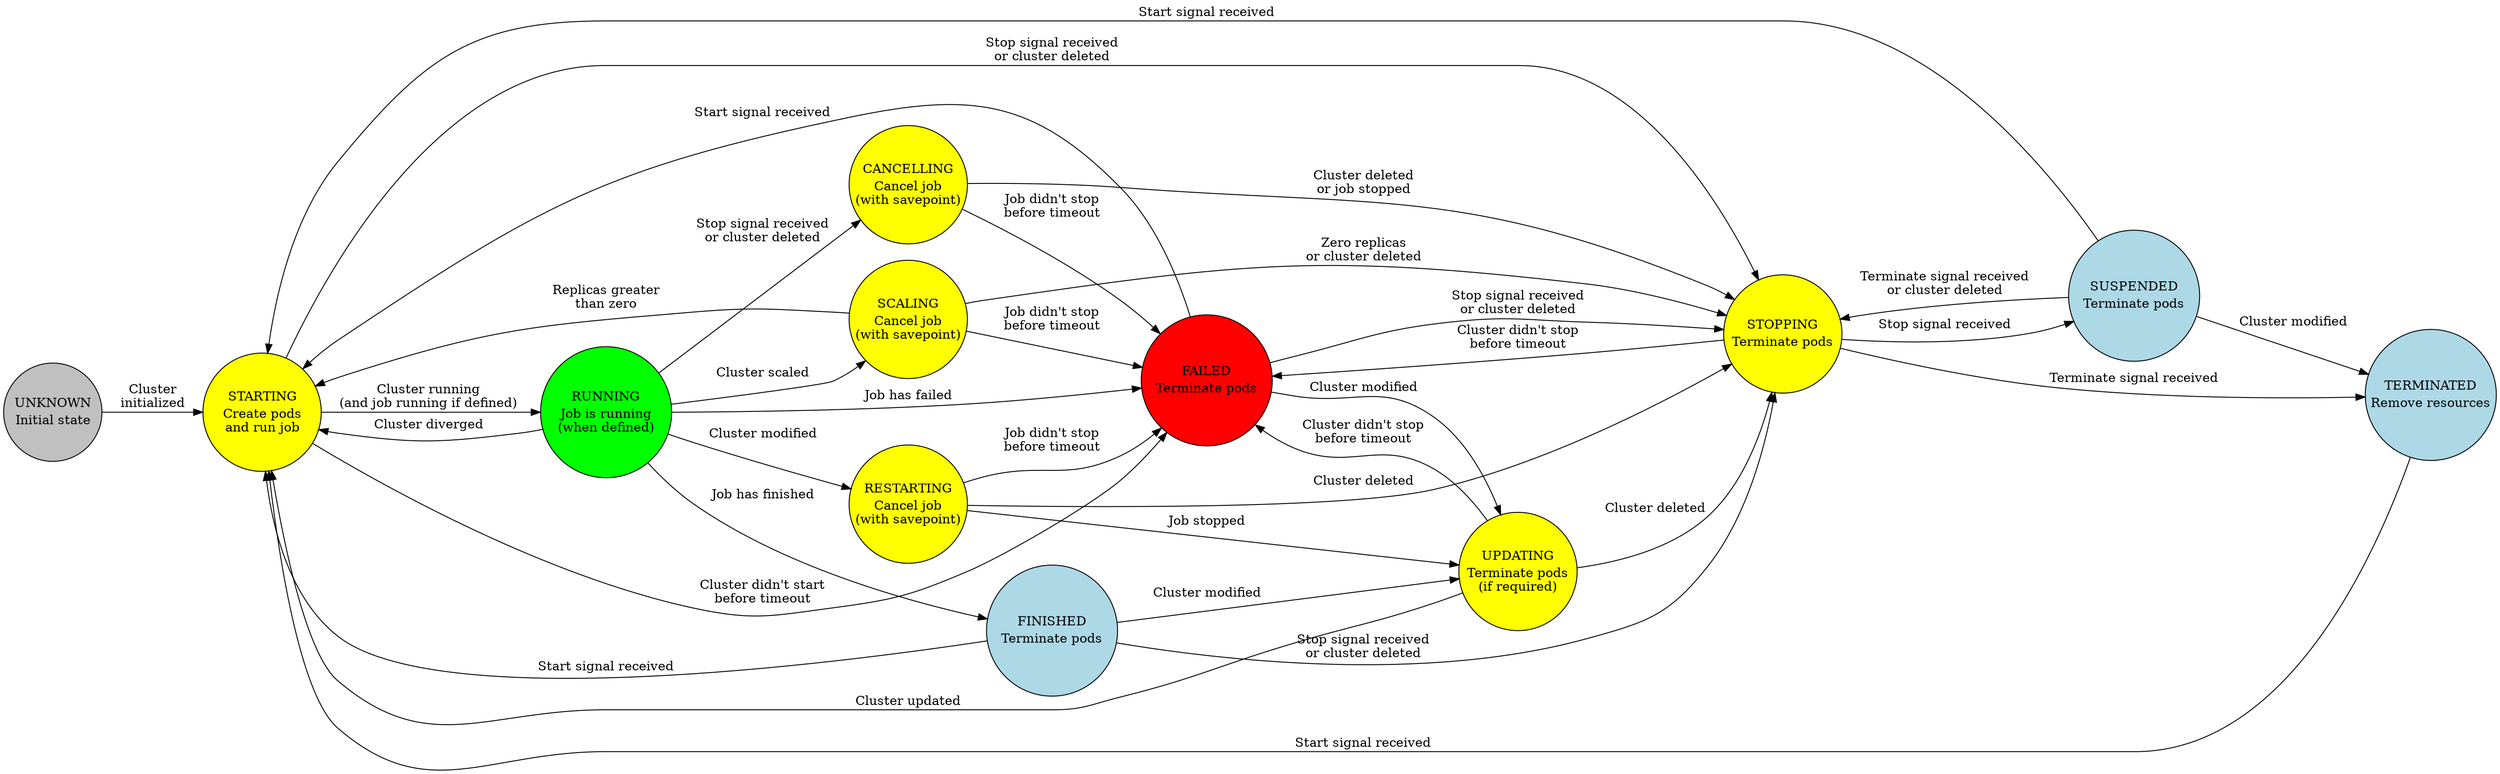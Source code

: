 digraph state_machine {
  graph [autosize=false, resolution=100];
  center=true;
  margin=0;
  rankdir=LR;
  node [shape=circle style=filled fillcolor=skyblue width=1.8 heigth=1.8 fixedsize=true];
  UNKNOWN -> STARTING [ label = <
      <TABLE ALIGN="LEFT" BORDER="0" CELLBORDER="0" CELLSPACING="0">
          <TR>
              <TD>Cluster<BR/>initialized</TD>
          </TR>
      </TABLE>
  > ];
  STARTING -> FAILED [ label = <
      <TABLE ALIGN="LEFT" BORDER="0" CELLBORDER="0" CELLSPACING="0">
          <TR>
              <TD>Cluster didn't start<BR/>before timeout</TD>
          </TR>
      </TABLE>
  > ];
  STARTING -> STOPPING [ label = <
      <TABLE ALIGN="LEFT" BORDER="0" CELLBORDER="0" CELLSPACING="0">
          <TR>
              <TD>Stop signal received<BR/>or cluster deleted</TD>
          </TR>
      </TABLE>
  > ];
  STARTING -> RUNNING [ label = <
      <TABLE ALIGN="LEFT" BORDER="0" CELLBORDER="0" CELLSPACING="0">
          <TR>
              <TD>Cluster running<BR/>(and job running if defined)</TD>
          </TR>
      </TABLE>
  > ];
  RUNNING -> STARTING [ label = <
      <TABLE ALIGN="LEFT" BORDER="0" CELLBORDER="0" CELLSPACING="0">
          <TR>
              <TD>Cluster diverged</TD>
          </TR>
      </TABLE>
  > ];
  RUNNING -> RESTARTING [ label = <
      <TABLE ALIGN="LEFT" BORDER="0" CELLBORDER="0" CELLSPACING="0">
          <TR>
              <TD>Cluster modified</TD>
          </TR>
      </TABLE>
  > ];
  RUNNING -> SCALING [ label = <
      <TABLE ALIGN="LEFT" BORDER="0" CELLBORDER="0" CELLSPACING="0">
          <TR>
              <TD>Cluster scaled</TD>
          </TR>
      </TABLE>
  > ];
  RUNNING -> FAILED [ label = <
      <TABLE ALIGN="LEFT" BORDER="0" CELLBORDER="0" CELLSPACING="0">
          <TR>
              <TD>Job has failed</TD>
          </TR>
      </TABLE>
  > ];
  RUNNING -> FINISHED [ label = <
      <TABLE ALIGN="LEFT" BORDER="0" CELLBORDER="0" CELLSPACING="0">
          <TR>
              <TD>Job has finished</TD>
          </TR>
      </TABLE>
  > ];
  RUNNING -> CANCELLING [ label = <
      <TABLE ALIGN="LEFT" BORDER="0" CELLBORDER="0" CELLSPACING="0">
          <TR>
              <TD>Stop signal received<BR/>or cluster deleted</TD>
          </TR>
      </TABLE>
  > ];
  RESTARTING -> FAILED [ label = <
      <TABLE ALIGN="LEFT" BORDER="0" CELLBORDER="0" CELLSPACING="0">
          <TR>
              <TD>Job didn't stop<BR/>before timeout</TD>
          </TR>
      </TABLE>
  > ];
  RESTARTING -> STOPPING [ label = <
      <TABLE ALIGN="LEFT" BORDER="0" CELLBORDER="0" CELLSPACING="0">
          <TR>
              <TD>Cluster deleted</TD>
          </TR>
      </TABLE>
  > ];
  RESTARTING -> UPDATING [ label = <
      <TABLE ALIGN="LEFT" BORDER="0" CELLBORDER="0" CELLSPACING="0">
          <TR>
              <TD>Job stopped</TD>
          </TR>
      </TABLE>
  > ];
  UPDATING -> FAILED [ label = <
      <TABLE ALIGN="LEFT" BORDER="0" CELLBORDER="0" CELLSPACING="0">
          <TR>
              <TD>Cluster didn't stop<BR/>before timeout</TD>
          </TR>
      </TABLE>
  > ];
  UPDATING -> STOPPING [ label = <
      <TABLE ALIGN="LEFT" BORDER="0" CELLBORDER="0" CELLSPACING="0">
          <TR>
              <TD>Cluster deleted</TD>
          </TR>
      </TABLE>
  > ];
  UPDATING -> STARTING [ label = <
      <TABLE ALIGN="LEFT" BORDER="0" CELLBORDER="0" CELLSPACING="0">
          <TR>
              <TD>Cluster updated</TD>
          </TR>
      </TABLE>
  > ];
  SCALING -> FAILED [ label = <
      <TABLE ALIGN="LEFT" BORDER="0" CELLBORDER="0" CELLSPACING="0">
          <TR>
              <TD>Job didn't stop<BR/>before timeout</TD>
          </TR>
      </TABLE>
  > ];
  SCALING -> STARTING [ label = <
      <TABLE ALIGN="LEFT" BORDER="0" CELLBORDER="0" CELLSPACING="0">
          <TR>
              <TD>Replicas greater<BR/>than zero</TD>
          </TR>
      </TABLE>
  > ];
  SCALING -> STOPPING [ label = <
      <TABLE ALIGN="LEFT" BORDER="0" CELLBORDER="0" CELLSPACING="0">
          <TR>
              <TD>Zero replicas<BR/>or cluster deleted</TD>
          </TR>
      </TABLE>
  > ];
  STOPPING -> FAILED [ label = <
      <TABLE ALIGN="LEFT" BORDER="0" CELLBORDER="0" CELLSPACING="0">
          <TR>
              <TD>Cluster didn't stop<BR/>before timeout</TD>
          </TR>
      </TABLE>
  > ];
  STOPPING -> SUSPENDED [ label = <
      <TABLE ALIGN="LEFT" BORDER="0" CELLBORDER="0" CELLSPACING="0">
          <TR>
              <TD>Stop signal received</TD>
          </TR>
      </TABLE>
  > ];
  STOPPING -> TERMINATED [ label = <
      <TABLE ALIGN="LEFT" BORDER="0" CELLBORDER="0" CELLSPACING="0">
          <TR>
              <TD>Terminate signal received</TD>
          </TR>
      </TABLE>
  > ];
  CANCELLING -> FAILED [ label = <
      <TABLE ALIGN="LEFT" BORDER="0" CELLBORDER="0" CELLSPACING="0">
          <TR>
              <TD>Job didn't stop<BR/>before timeout</TD>
          </TR>
      </TABLE>
  > ];
  CANCELLING -> STOPPING [ label = <
      <TABLE ALIGN="LEFT" BORDER="0" CELLBORDER="0" CELLSPACING="0">
          <TR>
              <TD>Cluster deleted<BR/>or job stopped</TD>
          </TR>
      </TABLE>
  > ];
  SUSPENDED -> STARTING [ label = <
      <TABLE ALIGN="LEFT" BORDER="0" CELLBORDER="0" CELLSPACING="0">
          <TR>
              <TD>Start signal received</TD>
          </TR>
      </TABLE>
  > ];
  SUSPENDED -> STOPPING [ label = <
      <TABLE ALIGN="LEFT" BORDER="0" CELLBORDER="0" CELLSPACING="0">
          <TR>
              <TD>Terminate signal received<BR/>or cluster deleted</TD>
          </TR>
      </TABLE>
  > ];
  SUSPENDED -> TERMINATED [ label = <
      <TABLE ALIGN="LEFT" BORDER="0" CELLBORDER="0" CELLSPACING="0">
          <TR>
              <TD>Cluster modified</TD>
          </TR>
      </TABLE>
  > ];
  TERMINATED -> STARTING [ label = <
      <TABLE ALIGN="LEFT" BORDER="0" CELLBORDER="0" CELLSPACING="0">
          <TR>
              <TD>Start signal received</TD>
          </TR>
      </TABLE>
  > ];
  FAILED -> STOPPING [ label = <
      <TABLE ALIGN="LEFT" BORDER="0" CELLBORDER="0" CELLSPACING="0">
          <TR>
              <TD>Stop signal received<BR/>or cluster deleted</TD>
          </TR>
      </TABLE>
  > ];
  FAILED -> STARTING [ label = <
      <TABLE ALIGN="LEFT" BORDER="0" CELLBORDER="0" CELLSPACING="0">
          <TR>
              <TD>Start signal received</TD>
          </TR>
      </TABLE>
  > ];
  FAILED -> UPDATING [ label = <
      <TABLE ALIGN="LEFT" BORDER="0" CELLBORDER="0" CELLSPACING="0">
          <TR>
              <TD>Cluster modified</TD>
          </TR>
      </TABLE>
  > ];
  FINISHED -> STOPPING [ label = <
      <TABLE ALIGN="LEFT" BORDER="0" CELLBORDER="0" CELLSPACING="0">
          <TR>
              <TD>Stop signal received<BR/>or cluster deleted</TD>
          </TR>
      </TABLE>
  > ];
  FINISHED -> STARTING [ label = <
      <TABLE ALIGN="LEFT" BORDER="0" CELLBORDER="0" CELLSPACING="0">
          <TR>
              <TD>Start signal received</TD>
          </TR>
      </TABLE>
  > ];
  FINISHED -> UPDATING [ label = <
      <TABLE ALIGN="LEFT" BORDER="0" CELLBORDER="0" CELLSPACING="0">
          <TR>
              <TD>Cluster modified</TD>
          </TR>
      </TABLE>
  > ];
  UNKNOWN [ label = <
      <TABLE ALIGN="LEFT" BORDER="0" CELLBORDER="0" CELLSPACING="0">
          <TR>
              <TD>UNKNOWN</TD>
          </TR>
          <TR>
              <TD>Initial state</TD>
          </TR>
      </TABLE>
  > ];
  CANCELLING [ fillcolor=yellow ] [ label = <
    <TABLE ALIGN="LEFT" BORDER="0" CELLBORDER="0" CELLSPACING="0">
        <TR>
            <TD>CANCELLING</TD>
        </TR>
        <TR>
            <TD>Cancel job<BR/>(with savepoint)</TD>
        </TR>
    </TABLE>
  > ];
  RESTARTING [ fillcolor=yellow ] [ label = <
     <TABLE ALIGN="LEFT" BORDER="0" CELLBORDER="0" CELLSPACING="0">
         <TR>
             <TD>RESTARTING</TD>
         </TR>
         <TR>
             <TD>Cancel job<BR/>(with savepoint)</TD>
         </TR>
     </TABLE>
    > ];
  STOPPING [ fillcolor=yellow ] [ label = <
       <TABLE ALIGN="LEFT" BORDER="0" CELLBORDER="0" CELLSPACING="0">
           <TR>
               <TD>STOPPING</TD>
           </TR>
           <TR>
               <TD>Terminate pods</TD>
           </TR>
       </TABLE>
     > ];
  STARTING [ fillcolor=yellow ] [ label = <
      <TABLE ALIGN="LEFT" BORDER="0" CELLBORDER="0" CELLSPACING="0">
          <TR>
              <TD>STARTING</TD>
          </TR>
          <TR>
              <TD>Create pods<BR/>and run job</TD>
          </TR>
      </TABLE>
    > ];
  UPDATING [ fillcolor=yellow ] [ label = <
     <TABLE ALIGN="LEFT" BORDER="0" CELLBORDER="0" CELLSPACING="0">
         <TR>
             <TD>UPDATING</TD>
         </TR>
         <TR>
             <TD>Terminate pods<BR/>(if required)</TD>
         </TR>
     </TABLE>
   > ];
  SCALING [ fillcolor=yellow ] [ label = <
       <TABLE ALIGN="LEFT" BORDER="0" CELLBORDER="0" CELLSPACING="0">
           <TR>
               <TD>SCALING</TD>
           </TR>
           <TR>
             <TD>Cancel job<BR/>(with savepoint)</TD>
           </TR>
       </TABLE>
     > ];
  RUNNING [ fillcolor=green width=2.0 ] [ label = <
       <TABLE ALIGN="LEFT" BORDER="0" CELLBORDER="0" CELLSPACING="0">
           <TR>
               <TD>RUNNING</TD>
           </TR>
           <TR>
               <TD>Job is running<BR/>(when defined)</TD>
           </TR>
       </TABLE>
     > ];
  FINISHED [ fillcolor=lightblue width=2.0 ] [ label = <
    <TABLE ALIGN="LEFT" BORDER="0" CELLBORDER="0" CELLSPACING="0">
        <TR>
            <TD>FINISHED</TD>
        </TR>
        <TR>
            <TD>Terminate pods</TD>
        </TR>
    </TABLE>
  > ];
  FAILED [ fillcolor=red width=2.0 ] [ label = <
    <TABLE ALIGN="LEFT" BORDER="0" CELLBORDER="0" CELLSPACING="0">
        <TR>
            <TD>FAILED</TD>
        </TR>
        <TR>
            <TD>Terminate pods</TD>
        </TR>
    </TABLE>
  > ];
  SUSPENDED [ fillcolor=lightblue width=2.0 ] [ label = <
     <TABLE ALIGN="LEFT" BORDER="0" CELLBORDER="0" CELLSPACING="0">
         <TR>
             <TD>SUSPENDED</TD>
         </TR>
         <TR>
             <TD>Terminate pods</TD>
         </TR>
     </TABLE>
    > ];
  TERMINATED [ fillcolor=lightblue width=2.0 ] [ label = <
       <TABLE ALIGN="LEFT" BORDER="0" CELLBORDER="0" CELLSPACING="0">
           <TR>
               <TD>TERMINATED</TD>
           </TR>
           <TR>
               <TD>Remove resources</TD>
           </TR>
       </TABLE>
      > ];
  UNKNOWN [ fillcolor=grey width=1.5 ];
}
